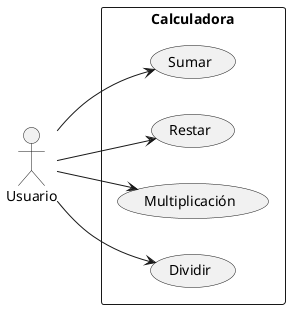 @startuml
left to right direction
actor "Usuario" as user

rectangle Calculadora {
    usecase "Sumar" as UC1
    usecase "Restar" as UC2
    usecase "Multiplicación" as UC3
    usecase "Dividir" as UC4

    user --> UC1
    user --> UC2
    user --> UC3
    user --> UC4
}
@enduml